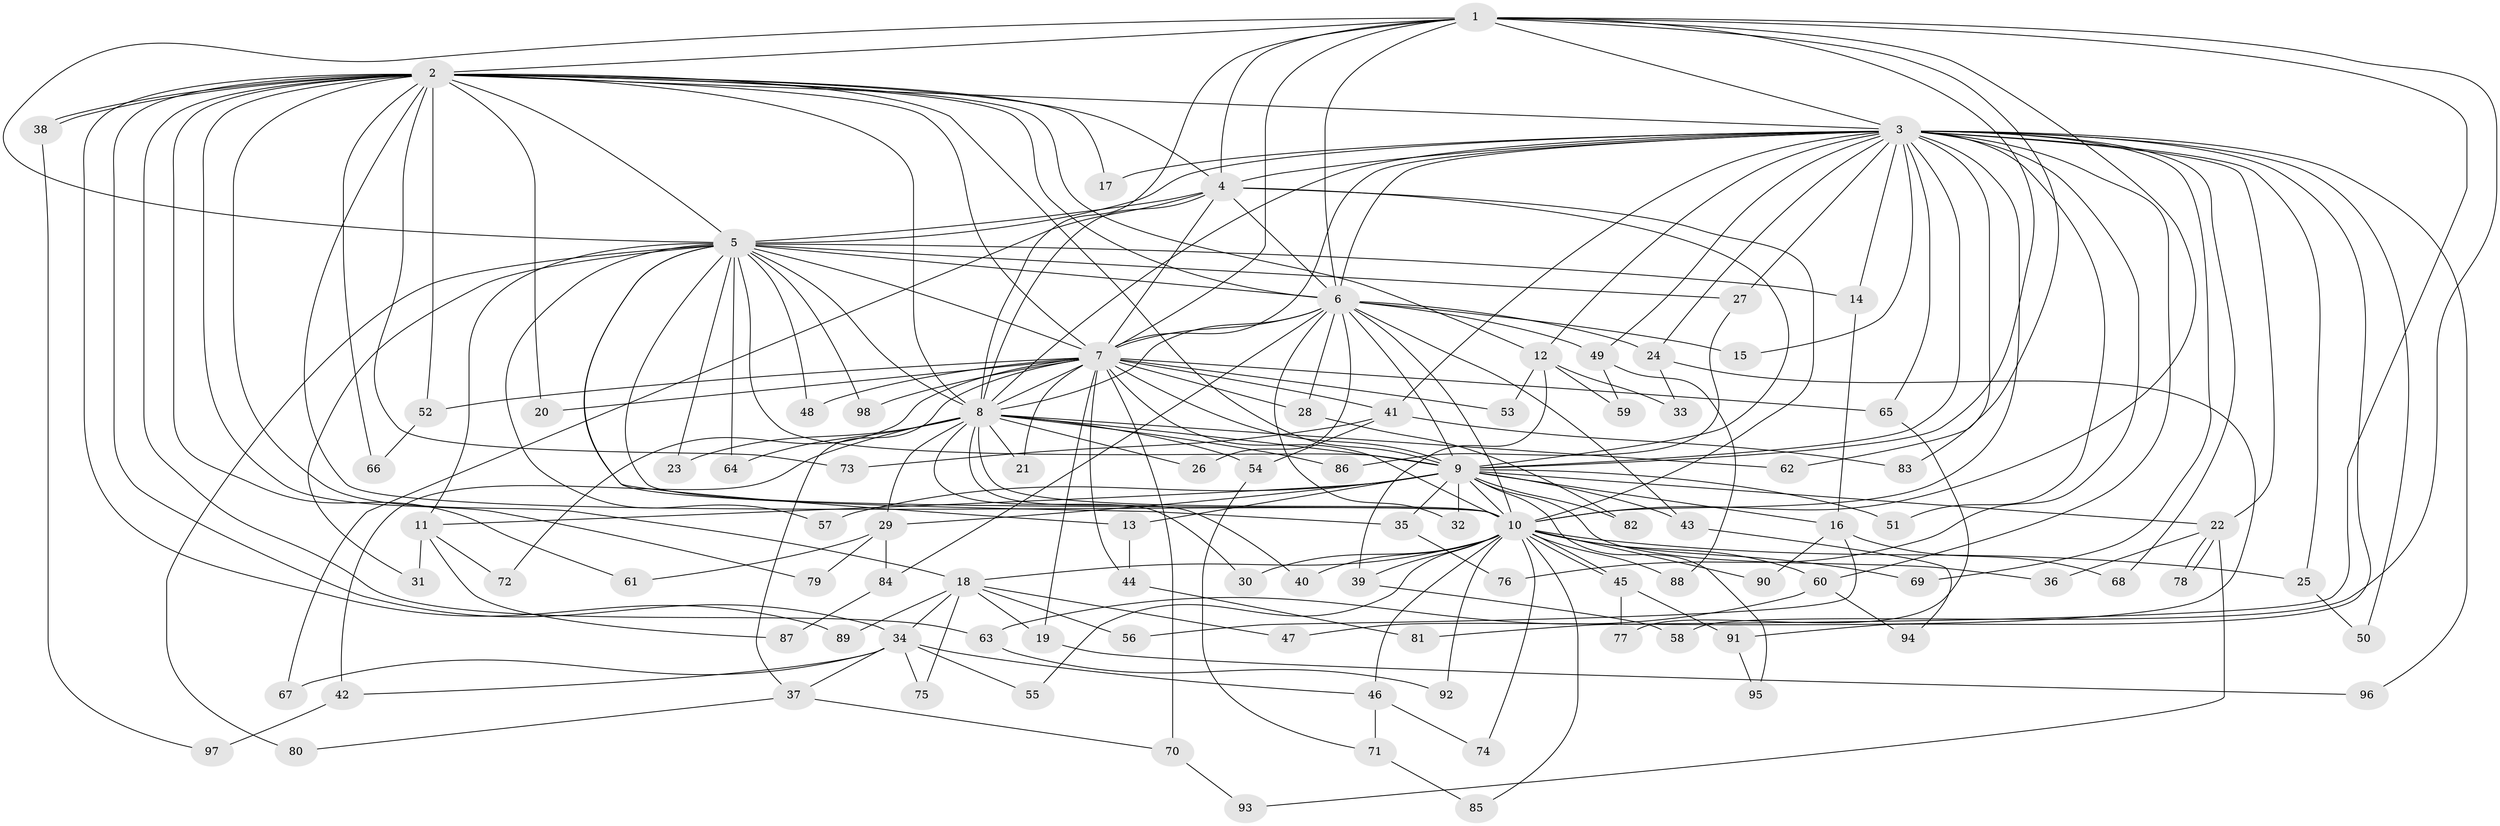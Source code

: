 // Generated by graph-tools (version 1.1) at 2025/10/02/27/25 16:10:58]
// undirected, 98 vertices, 221 edges
graph export_dot {
graph [start="1"]
  node [color=gray90,style=filled];
  1;
  2;
  3;
  4;
  5;
  6;
  7;
  8;
  9;
  10;
  11;
  12;
  13;
  14;
  15;
  16;
  17;
  18;
  19;
  20;
  21;
  22;
  23;
  24;
  25;
  26;
  27;
  28;
  29;
  30;
  31;
  32;
  33;
  34;
  35;
  36;
  37;
  38;
  39;
  40;
  41;
  42;
  43;
  44;
  45;
  46;
  47;
  48;
  49;
  50;
  51;
  52;
  53;
  54;
  55;
  56;
  57;
  58;
  59;
  60;
  61;
  62;
  63;
  64;
  65;
  66;
  67;
  68;
  69;
  70;
  71;
  72;
  73;
  74;
  75;
  76;
  77;
  78;
  79;
  80;
  81;
  82;
  83;
  84;
  85;
  86;
  87;
  88;
  89;
  90;
  91;
  92;
  93;
  94;
  95;
  96;
  97;
  98;
  1 -- 2;
  1 -- 3;
  1 -- 4;
  1 -- 5;
  1 -- 6;
  1 -- 7;
  1 -- 8;
  1 -- 9;
  1 -- 10;
  1 -- 58;
  1 -- 81;
  1 -- 83;
  2 -- 3;
  2 -- 4;
  2 -- 5;
  2 -- 6;
  2 -- 7;
  2 -- 8;
  2 -- 9;
  2 -- 10;
  2 -- 12;
  2 -- 17;
  2 -- 18;
  2 -- 20;
  2 -- 34;
  2 -- 38;
  2 -- 38;
  2 -- 52;
  2 -- 61;
  2 -- 63;
  2 -- 66;
  2 -- 73;
  2 -- 79;
  2 -- 89;
  3 -- 4;
  3 -- 5;
  3 -- 6;
  3 -- 7;
  3 -- 8;
  3 -- 9;
  3 -- 10;
  3 -- 12;
  3 -- 14;
  3 -- 15;
  3 -- 17;
  3 -- 22;
  3 -- 24;
  3 -- 25;
  3 -- 27;
  3 -- 41;
  3 -- 49;
  3 -- 50;
  3 -- 51;
  3 -- 60;
  3 -- 62;
  3 -- 65;
  3 -- 68;
  3 -- 69;
  3 -- 76;
  3 -- 91;
  3 -- 96;
  4 -- 5;
  4 -- 6;
  4 -- 7;
  4 -- 8;
  4 -- 9;
  4 -- 10;
  4 -- 67;
  5 -- 6;
  5 -- 7;
  5 -- 8;
  5 -- 9;
  5 -- 10;
  5 -- 11;
  5 -- 13;
  5 -- 14;
  5 -- 23;
  5 -- 27;
  5 -- 31;
  5 -- 35;
  5 -- 48;
  5 -- 57;
  5 -- 64;
  5 -- 80;
  5 -- 98;
  6 -- 7;
  6 -- 8;
  6 -- 9;
  6 -- 10;
  6 -- 15;
  6 -- 24;
  6 -- 26;
  6 -- 28;
  6 -- 32;
  6 -- 43;
  6 -- 49;
  6 -- 84;
  7 -- 8;
  7 -- 9;
  7 -- 10;
  7 -- 19;
  7 -- 20;
  7 -- 21;
  7 -- 28;
  7 -- 37;
  7 -- 41;
  7 -- 44;
  7 -- 48;
  7 -- 52;
  7 -- 53;
  7 -- 65;
  7 -- 70;
  7 -- 72;
  7 -- 98;
  8 -- 9;
  8 -- 10;
  8 -- 21;
  8 -- 23;
  8 -- 26;
  8 -- 29;
  8 -- 30;
  8 -- 40;
  8 -- 42;
  8 -- 54;
  8 -- 62;
  8 -- 64;
  8 -- 86;
  9 -- 10;
  9 -- 11;
  9 -- 13;
  9 -- 16;
  9 -- 22;
  9 -- 29;
  9 -- 32;
  9 -- 35;
  9 -- 36;
  9 -- 43;
  9 -- 51;
  9 -- 57;
  9 -- 82;
  9 -- 95;
  10 -- 18;
  10 -- 25;
  10 -- 30;
  10 -- 39;
  10 -- 40;
  10 -- 45;
  10 -- 45;
  10 -- 46;
  10 -- 55;
  10 -- 60;
  10 -- 69;
  10 -- 74;
  10 -- 85;
  10 -- 88;
  10 -- 90;
  10 -- 92;
  11 -- 31;
  11 -- 72;
  11 -- 87;
  12 -- 33;
  12 -- 39;
  12 -- 53;
  12 -- 59;
  13 -- 44;
  14 -- 16;
  16 -- 56;
  16 -- 68;
  16 -- 90;
  18 -- 19;
  18 -- 34;
  18 -- 47;
  18 -- 56;
  18 -- 75;
  18 -- 89;
  19 -- 96;
  22 -- 36;
  22 -- 78;
  22 -- 78;
  22 -- 93;
  24 -- 33;
  24 -- 47;
  25 -- 50;
  27 -- 86;
  28 -- 82;
  29 -- 61;
  29 -- 79;
  29 -- 84;
  34 -- 37;
  34 -- 42;
  34 -- 46;
  34 -- 55;
  34 -- 67;
  34 -- 75;
  35 -- 76;
  37 -- 70;
  37 -- 80;
  38 -- 97;
  39 -- 58;
  41 -- 54;
  41 -- 73;
  41 -- 83;
  42 -- 97;
  43 -- 94;
  44 -- 81;
  45 -- 77;
  45 -- 91;
  46 -- 71;
  46 -- 74;
  49 -- 59;
  49 -- 88;
  52 -- 66;
  54 -- 71;
  60 -- 63;
  60 -- 94;
  63 -- 92;
  65 -- 77;
  70 -- 93;
  71 -- 85;
  84 -- 87;
  91 -- 95;
}
